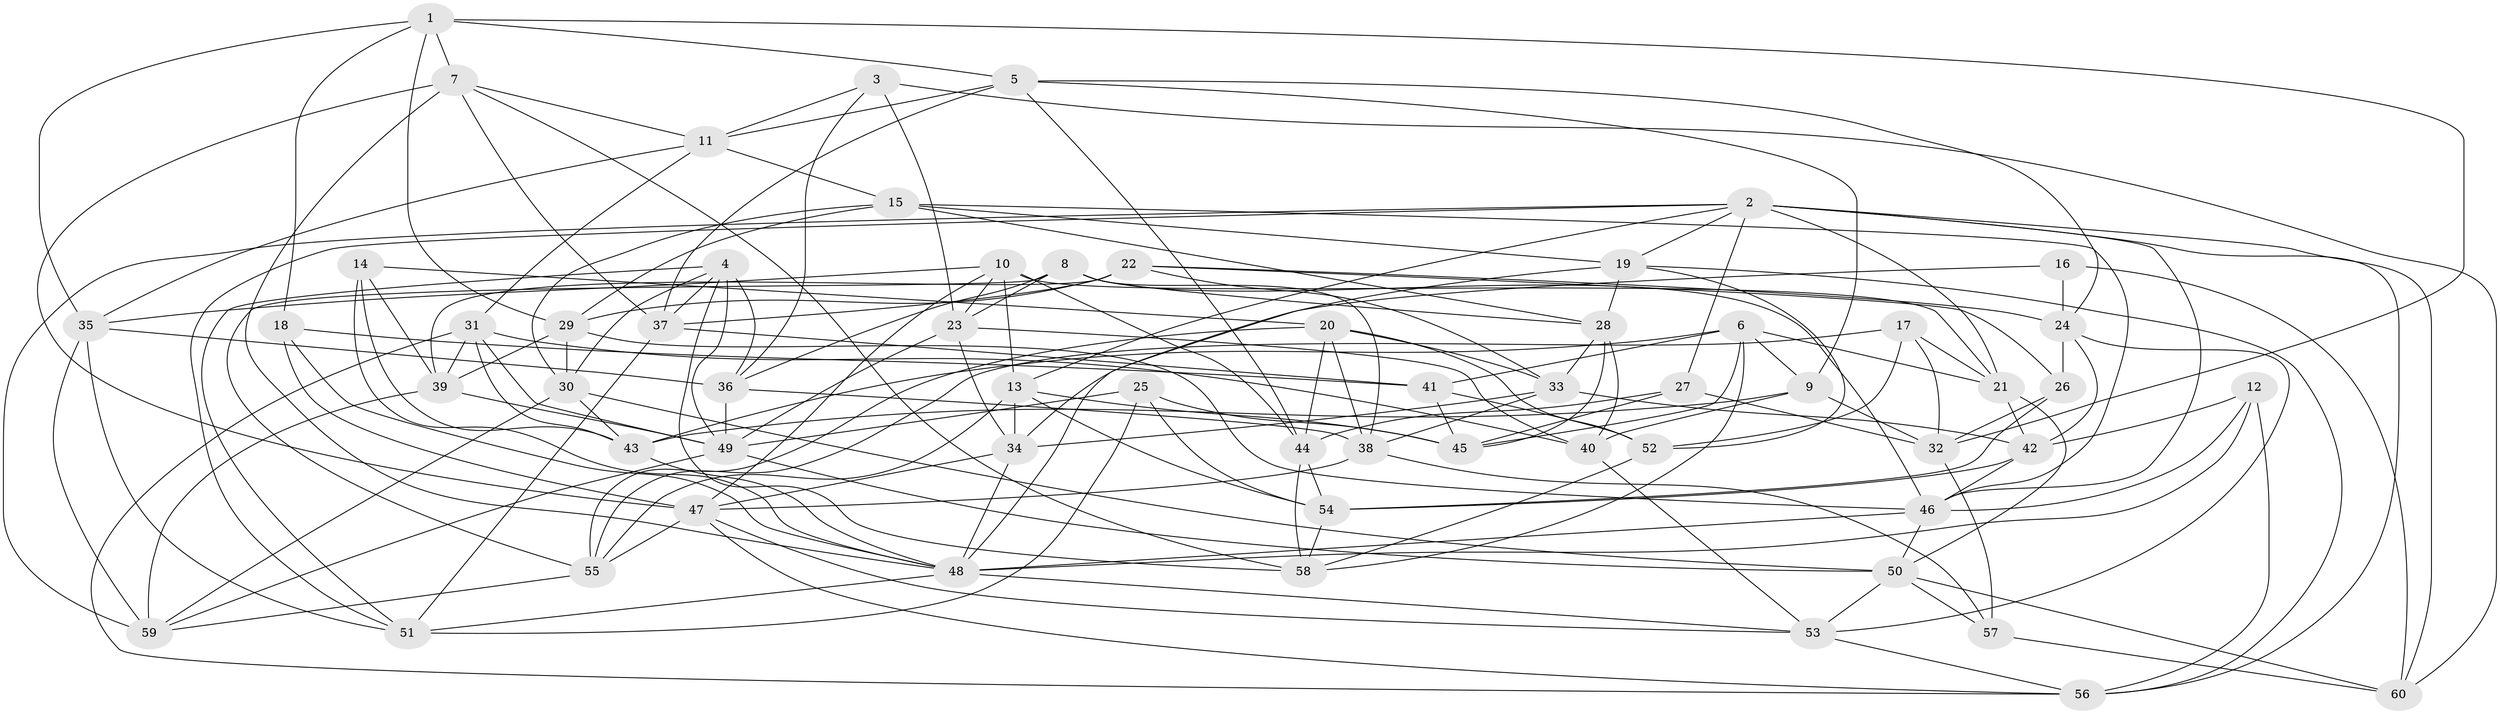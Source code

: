 // original degree distribution, {4: 1.0}
// Generated by graph-tools (version 1.1) at 2025/26/03/09/25 03:26:54]
// undirected, 60 vertices, 174 edges
graph export_dot {
graph [start="1"]
  node [color=gray90,style=filled];
  1;
  2;
  3;
  4;
  5;
  6;
  7;
  8;
  9;
  10;
  11;
  12;
  13;
  14;
  15;
  16;
  17;
  18;
  19;
  20;
  21;
  22;
  23;
  24;
  25;
  26;
  27;
  28;
  29;
  30;
  31;
  32;
  33;
  34;
  35;
  36;
  37;
  38;
  39;
  40;
  41;
  42;
  43;
  44;
  45;
  46;
  47;
  48;
  49;
  50;
  51;
  52;
  53;
  54;
  55;
  56;
  57;
  58;
  59;
  60;
  1 -- 5 [weight=1.0];
  1 -- 7 [weight=1.0];
  1 -- 18 [weight=1.0];
  1 -- 29 [weight=1.0];
  1 -- 32 [weight=1.0];
  1 -- 35 [weight=1.0];
  2 -- 13 [weight=1.0];
  2 -- 19 [weight=1.0];
  2 -- 21 [weight=1.0];
  2 -- 27 [weight=1.0];
  2 -- 46 [weight=2.0];
  2 -- 51 [weight=1.0];
  2 -- 56 [weight=1.0];
  2 -- 59 [weight=1.0];
  2 -- 60 [weight=1.0];
  3 -- 11 [weight=1.0];
  3 -- 23 [weight=1.0];
  3 -- 36 [weight=1.0];
  3 -- 60 [weight=1.0];
  4 -- 30 [weight=1.0];
  4 -- 36 [weight=1.0];
  4 -- 37 [weight=1.0];
  4 -- 49 [weight=1.0];
  4 -- 51 [weight=1.0];
  4 -- 58 [weight=1.0];
  5 -- 9 [weight=1.0];
  5 -- 11 [weight=1.0];
  5 -- 24 [weight=1.0];
  5 -- 37 [weight=1.0];
  5 -- 44 [weight=1.0];
  6 -- 9 [weight=1.0];
  6 -- 21 [weight=1.0];
  6 -- 41 [weight=1.0];
  6 -- 43 [weight=1.0];
  6 -- 45 [weight=1.0];
  6 -- 58 [weight=1.0];
  7 -- 11 [weight=1.0];
  7 -- 37 [weight=1.0];
  7 -- 47 [weight=1.0];
  7 -- 48 [weight=1.0];
  7 -- 58 [weight=1.0];
  8 -- 23 [weight=1.0];
  8 -- 28 [weight=1.0];
  8 -- 36 [weight=1.0];
  8 -- 38 [weight=1.0];
  8 -- 46 [weight=1.0];
  8 -- 55 [weight=1.0];
  9 -- 32 [weight=1.0];
  9 -- 40 [weight=2.0];
  9 -- 43 [weight=1.0];
  10 -- 13 [weight=1.0];
  10 -- 21 [weight=1.0];
  10 -- 23 [weight=1.0];
  10 -- 35 [weight=1.0];
  10 -- 44 [weight=1.0];
  10 -- 47 [weight=1.0];
  11 -- 15 [weight=1.0];
  11 -- 31 [weight=1.0];
  11 -- 35 [weight=1.0];
  12 -- 42 [weight=1.0];
  12 -- 46 [weight=1.0];
  12 -- 48 [weight=1.0];
  12 -- 56 [weight=1.0];
  13 -- 34 [weight=1.0];
  13 -- 45 [weight=1.0];
  13 -- 54 [weight=1.0];
  13 -- 55 [weight=1.0];
  14 -- 20 [weight=1.0];
  14 -- 39 [weight=1.0];
  14 -- 43 [weight=1.0];
  14 -- 48 [weight=1.0];
  15 -- 19 [weight=1.0];
  15 -- 28 [weight=1.0];
  15 -- 29 [weight=1.0];
  15 -- 30 [weight=1.0];
  15 -- 46 [weight=1.0];
  16 -- 24 [weight=1.0];
  16 -- 34 [weight=1.0];
  16 -- 60 [weight=2.0];
  17 -- 21 [weight=1.0];
  17 -- 32 [weight=1.0];
  17 -- 52 [weight=1.0];
  17 -- 55 [weight=1.0];
  18 -- 41 [weight=1.0];
  18 -- 47 [weight=1.0];
  18 -- 48 [weight=1.0];
  19 -- 28 [weight=1.0];
  19 -- 48 [weight=1.0];
  19 -- 52 [weight=1.0];
  19 -- 56 [weight=1.0];
  20 -- 33 [weight=1.0];
  20 -- 38 [weight=1.0];
  20 -- 44 [weight=1.0];
  20 -- 52 [weight=1.0];
  20 -- 55 [weight=1.0];
  21 -- 42 [weight=1.0];
  21 -- 50 [weight=1.0];
  22 -- 24 [weight=1.0];
  22 -- 26 [weight=1.0];
  22 -- 29 [weight=1.0];
  22 -- 33 [weight=1.0];
  22 -- 37 [weight=1.0];
  22 -- 39 [weight=1.0];
  23 -- 34 [weight=1.0];
  23 -- 40 [weight=1.0];
  23 -- 49 [weight=1.0];
  24 -- 26 [weight=1.0];
  24 -- 42 [weight=1.0];
  24 -- 53 [weight=1.0];
  25 -- 45 [weight=1.0];
  25 -- 49 [weight=1.0];
  25 -- 51 [weight=1.0];
  25 -- 54 [weight=1.0];
  26 -- 32 [weight=1.0];
  26 -- 54 [weight=1.0];
  27 -- 32 [weight=1.0];
  27 -- 44 [weight=1.0];
  27 -- 45 [weight=1.0];
  28 -- 33 [weight=1.0];
  28 -- 40 [weight=1.0];
  28 -- 45 [weight=1.0];
  29 -- 30 [weight=1.0];
  29 -- 39 [weight=1.0];
  29 -- 46 [weight=1.0];
  30 -- 43 [weight=1.0];
  30 -- 50 [weight=1.0];
  30 -- 59 [weight=1.0];
  31 -- 39 [weight=1.0];
  31 -- 40 [weight=1.0];
  31 -- 43 [weight=1.0];
  31 -- 49 [weight=1.0];
  31 -- 56 [weight=1.0];
  32 -- 57 [weight=1.0];
  33 -- 34 [weight=1.0];
  33 -- 38 [weight=1.0];
  33 -- 42 [weight=1.0];
  34 -- 47 [weight=1.0];
  34 -- 48 [weight=1.0];
  35 -- 36 [weight=1.0];
  35 -- 51 [weight=1.0];
  35 -- 59 [weight=1.0];
  36 -- 38 [weight=1.0];
  36 -- 49 [weight=1.0];
  37 -- 41 [weight=1.0];
  37 -- 51 [weight=1.0];
  38 -- 47 [weight=1.0];
  38 -- 57 [weight=1.0];
  39 -- 49 [weight=1.0];
  39 -- 59 [weight=1.0];
  40 -- 53 [weight=1.0];
  41 -- 45 [weight=1.0];
  41 -- 52 [weight=2.0];
  42 -- 46 [weight=1.0];
  42 -- 54 [weight=1.0];
  43 -- 48 [weight=1.0];
  44 -- 54 [weight=1.0];
  44 -- 58 [weight=1.0];
  46 -- 48 [weight=1.0];
  46 -- 50 [weight=2.0];
  47 -- 53 [weight=1.0];
  47 -- 55 [weight=1.0];
  47 -- 56 [weight=1.0];
  48 -- 51 [weight=1.0];
  48 -- 53 [weight=1.0];
  49 -- 50 [weight=1.0];
  49 -- 59 [weight=1.0];
  50 -- 53 [weight=1.0];
  50 -- 57 [weight=1.0];
  50 -- 60 [weight=1.0];
  52 -- 58 [weight=1.0];
  53 -- 56 [weight=1.0];
  54 -- 58 [weight=1.0];
  55 -- 59 [weight=1.0];
  57 -- 60 [weight=1.0];
}
